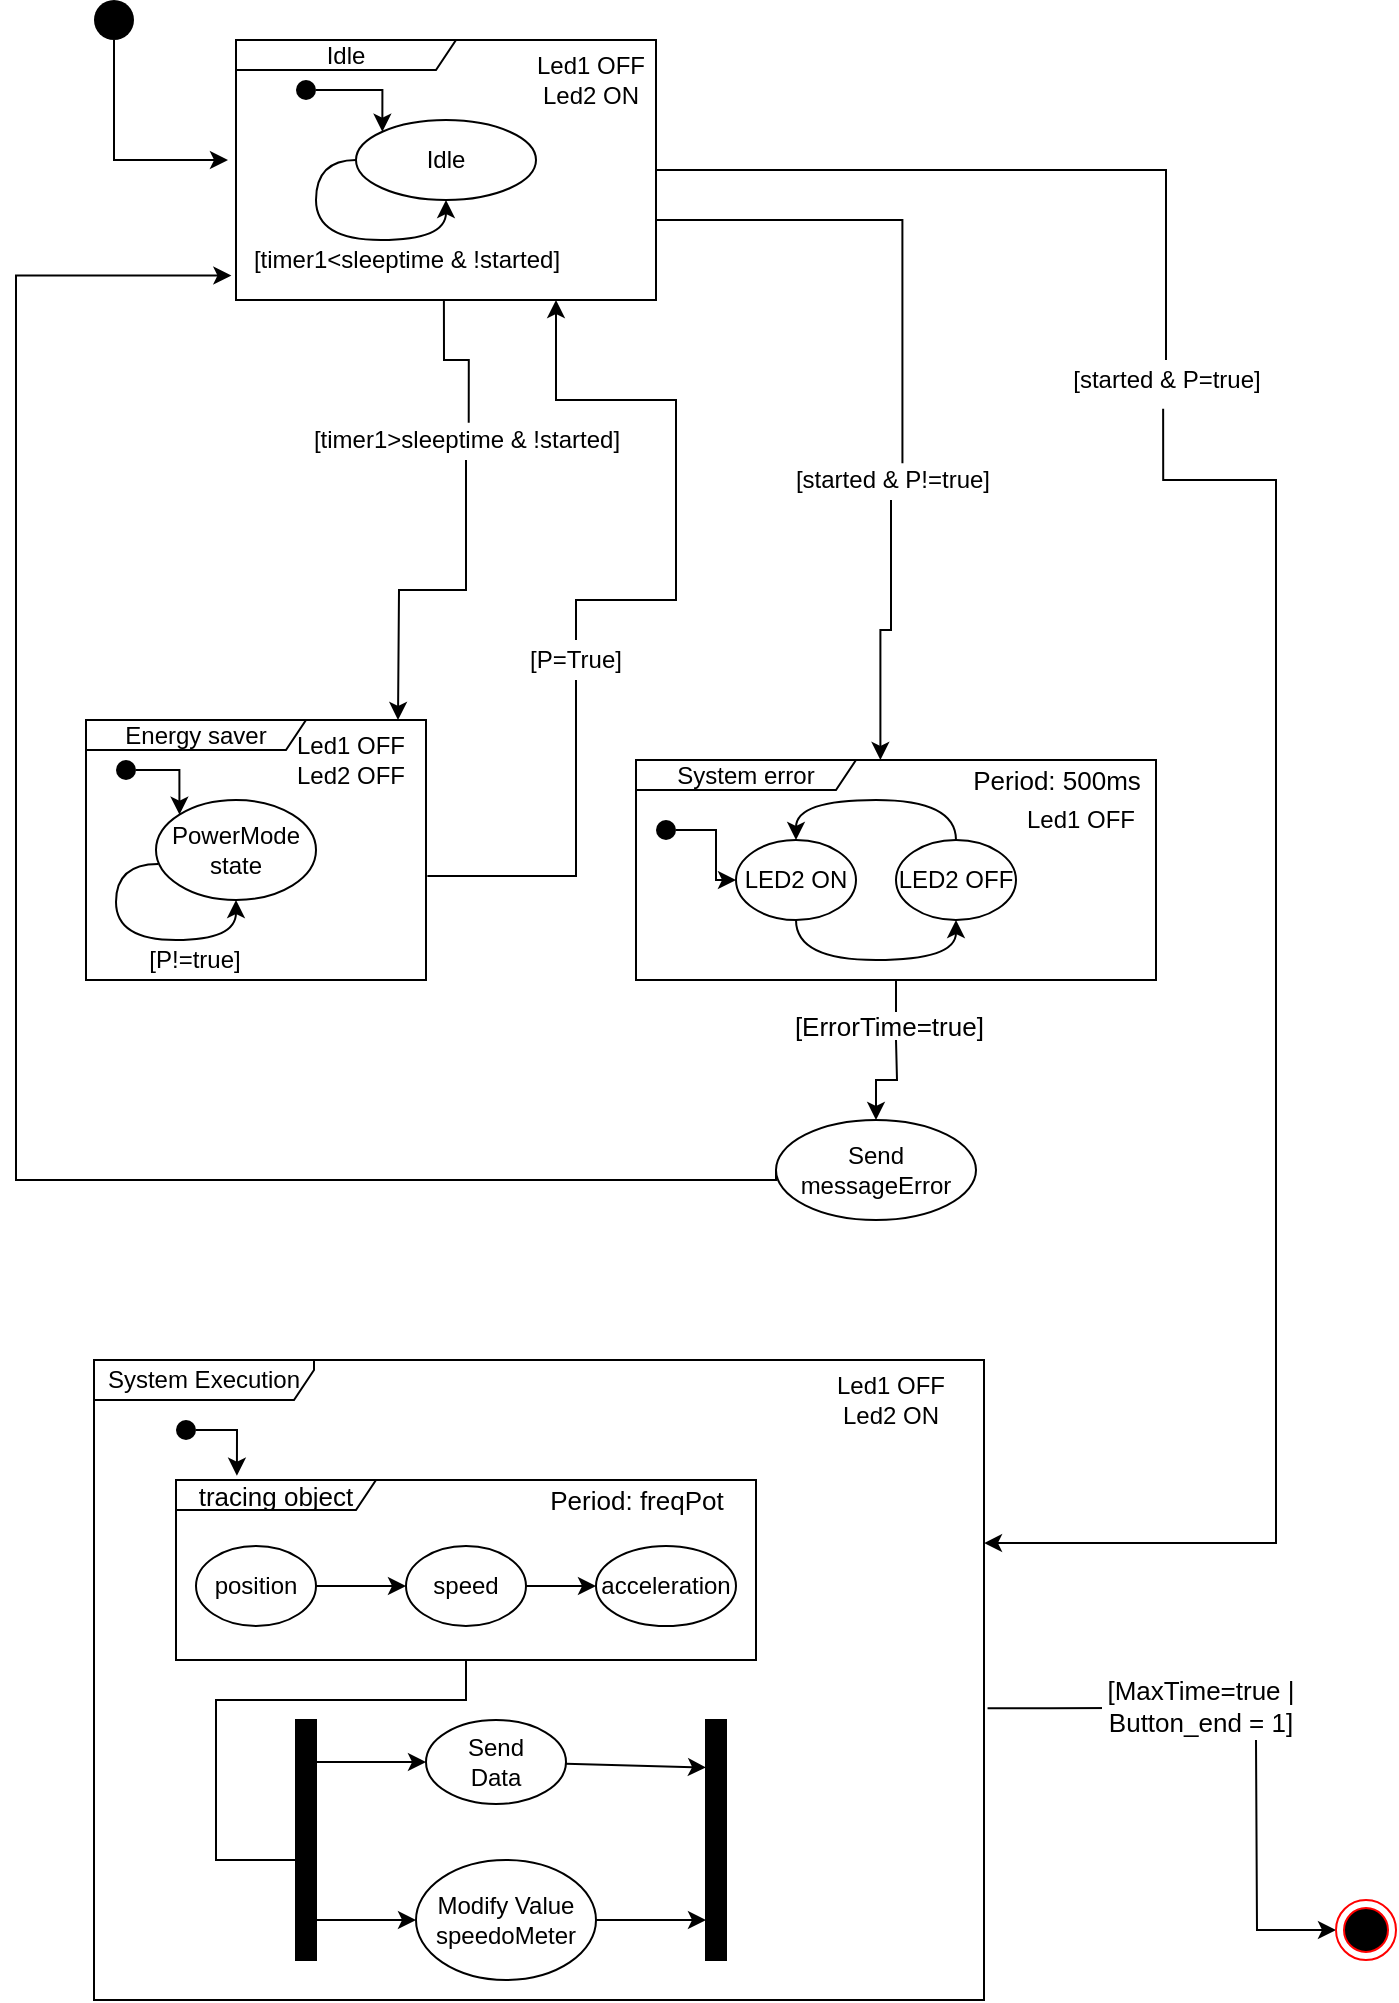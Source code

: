 <mxfile version="13.9.9" type="device"><diagram id="d6_rVm0E9RTTVKPTnrom" name="Page-1"><mxGraphModel dx="1221" dy="645" grid="1" gridSize="10" guides="1" tooltips="1" connect="1" arrows="1" fold="1" page="1" pageScale="1" pageWidth="827" pageHeight="1169" math="0" shadow="0"><root><mxCell id="0"/><mxCell id="1" parent="0"/><mxCell id="WF5BBeiCSltWeyxB4_Ms-3" value="Energy saver" style="shape=umlFrame;whiteSpace=wrap;html=1;width=110;height=15;" parent="1" vertex="1"><mxGeometry x="85" y="470" width="170" height="130" as="geometry"/></mxCell><mxCell id="WF5BBeiCSltWeyxB4_Ms-4" style="edgeStyle=orthogonalEdgeStyle;rounded=0;orthogonalLoop=1;jettySize=auto;html=1;fontSize=13;entryX=-0.011;entryY=0.906;entryDx=0;entryDy=0;entryPerimeter=0;exitX=0;exitY=0.5;exitDx=0;exitDy=0;" parent="1" source="WF5BBeiCSltWeyxB4_Ms-76" target="WF5BBeiCSltWeyxB4_Ms-72" edge="1"><mxGeometry relative="1" as="geometry"><mxPoint x="130" y="325" as="targetPoint"/><Array as="points"><mxPoint x="430" y="700"/><mxPoint x="50" y="700"/><mxPoint x="50" y="248"/></Array><mxPoint x="360" y="700" as="sourcePoint"/></mxGeometry></mxCell><mxCell id="WF5BBeiCSltWeyxB4_Ms-8" value="Idle" style="ellipse;whiteSpace=wrap;html=1;" parent="1" vertex="1"><mxGeometry x="220" y="170" width="90" height="40" as="geometry"/></mxCell><mxCell id="WF5BBeiCSltWeyxB4_Ms-9" style="edgeStyle=orthogonalEdgeStyle;rounded=0;orthogonalLoop=1;jettySize=auto;html=1;exitX=0;exitY=0.5;exitDx=0;exitDy=0;entryX=0.5;entryY=1;entryDx=0;entryDy=0;curved=1;" parent="1" source="WF5BBeiCSltWeyxB4_Ms-8" target="WF5BBeiCSltWeyxB4_Ms-8" edge="1"><mxGeometry relative="1" as="geometry"/></mxCell><mxCell id="WF5BBeiCSltWeyxB4_Ms-10" value="[timer1&amp;lt;sleeptime &amp;amp; !started]" style="text;html=1;align=center;verticalAlign=middle;resizable=0;points=[];autosize=1;" parent="1" vertex="1"><mxGeometry x="160" y="230" width="170" height="20" as="geometry"/></mxCell><mxCell id="WF5BBeiCSltWeyxB4_Ms-63" value="" style="edgeStyle=orthogonalEdgeStyle;rounded=0;orthogonalLoop=1;jettySize=auto;html=1;" parent="1" source="WF5BBeiCSltWeyxB4_Ms-13" edge="1"><mxGeometry relative="1" as="geometry"><mxPoint x="241" y="470" as="targetPoint"/></mxGeometry></mxCell><mxCell id="WF5BBeiCSltWeyxB4_Ms-13" value="[timer1&amp;gt;sleeptime &amp;amp; !started]" style="text;html=1;align=center;verticalAlign=middle;resizable=0;points=[];autosize=1;" parent="1" vertex="1"><mxGeometry x="190" y="320" width="170" height="20" as="geometry"/></mxCell><mxCell id="WF5BBeiCSltWeyxB4_Ms-14" value="[P!=true]" style="text;html=1;align=center;verticalAlign=middle;resizable=0;points=[];autosize=1;" parent="1" vertex="1"><mxGeometry x="109" y="580" width="60" height="20" as="geometry"/></mxCell><mxCell id="WF5BBeiCSltWeyxB4_Ms-15" style="edgeStyle=orthogonalEdgeStyle;rounded=0;orthogonalLoop=1;jettySize=auto;html=1;" parent="1" source="WF5BBeiCSltWeyxB4_Ms-16" edge="1"><mxGeometry relative="1" as="geometry"><Array as="points"><mxPoint x="99" y="190"/><mxPoint x="156" y="190"/></Array><mxPoint x="156" y="190" as="targetPoint"/></mxGeometry></mxCell><mxCell id="WF5BBeiCSltWeyxB4_Ms-16" value="" style="ellipse;fillColor=#000000;strokeColor=none;" parent="1" vertex="1"><mxGeometry x="89" y="110" width="20" height="20" as="geometry"/></mxCell><mxCell id="WF5BBeiCSltWeyxB4_Ms-100" style="edgeStyle=orthogonalEdgeStyle;rounded=0;orthogonalLoop=1;jettySize=auto;html=1;entryX=1;entryY=0.286;entryDx=0;entryDy=0;entryPerimeter=0;endArrow=classic;endFill=1;exitX=0.487;exitY=1.22;exitDx=0;exitDy=0;exitPerimeter=0;" parent="1" source="WF5BBeiCSltWeyxB4_Ms-17" target="WF5BBeiCSltWeyxB4_Ms-40" edge="1"><mxGeometry relative="1" as="geometry"><Array as="points"><mxPoint x="624" y="350"/><mxPoint x="680" y="350"/><mxPoint x="680" y="882"/></Array></mxGeometry></mxCell><mxCell id="WF5BBeiCSltWeyxB4_Ms-17" value="[started &amp;amp; P=true]" style="text;html=1;align=center;verticalAlign=middle;resizable=0;points=[];autosize=1;" parent="1" vertex="1"><mxGeometry x="570" y="290" width="110" height="20" as="geometry"/></mxCell><mxCell id="WF5BBeiCSltWeyxB4_Ms-23" style="rounded=0;orthogonalLoop=1;jettySize=auto;html=1;fontSize=13;endArrow=none;endFill=0;" parent="1" source="WF5BBeiCSltWeyxB4_Ms-25" edge="1"><mxGeometry relative="1" as="geometry"><mxPoint x="490" y="630" as="targetPoint"/></mxGeometry></mxCell><mxCell id="WF5BBeiCSltWeyxB4_Ms-24" value="[ErrorTime=true]&amp;nbsp;" style="edgeLabel;html=1;align=center;verticalAlign=middle;resizable=0;points=[];fontSize=13;" parent="WF5BBeiCSltWeyxB4_Ms-23" vertex="1" connectable="0"><mxGeometry x="-0.499" relative="1" as="geometry"><mxPoint x="-2.41" y="15.01" as="offset"/></mxGeometry></mxCell><mxCell id="WF5BBeiCSltWeyxB4_Ms-25" value="System error" style="shape=umlFrame;whiteSpace=wrap;html=1;width=110;height=15;" parent="1" vertex="1"><mxGeometry x="360" y="490" width="260" height="110" as="geometry"/></mxCell><mxCell id="WF5BBeiCSltWeyxB4_Ms-26" style="edgeStyle=orthogonalEdgeStyle;rounded=0;orthogonalLoop=1;jettySize=auto;html=1;exitX=0.5;exitY=1;exitDx=0;exitDy=0;entryX=0.5;entryY=1;entryDx=0;entryDy=0;curved=1;" parent="1" source="WF5BBeiCSltWeyxB4_Ms-27" target="WF5BBeiCSltWeyxB4_Ms-31" edge="1"><mxGeometry relative="1" as="geometry"/></mxCell><mxCell id="WF5BBeiCSltWeyxB4_Ms-27" value="LED2 ON" style="ellipse;whiteSpace=wrap;html=1;" parent="1" vertex="1"><mxGeometry x="410" y="530" width="60" height="40" as="geometry"/></mxCell><mxCell id="WF5BBeiCSltWeyxB4_Ms-30" style="edgeStyle=orthogonalEdgeStyle;curved=1;rounded=0;orthogonalLoop=1;jettySize=auto;html=1;entryX=0.5;entryY=0;entryDx=0;entryDy=0;fontSize=13;exitX=0.5;exitY=0;exitDx=0;exitDy=0;" parent="1" source="WF5BBeiCSltWeyxB4_Ms-31" target="WF5BBeiCSltWeyxB4_Ms-27" edge="1"><mxGeometry relative="1" as="geometry"/></mxCell><mxCell id="WF5BBeiCSltWeyxB4_Ms-31" value="LED2 OFF" style="ellipse;whiteSpace=wrap;html=1;" parent="1" vertex="1"><mxGeometry x="490" y="530" width="60" height="40" as="geometry"/></mxCell><mxCell id="WF5BBeiCSltWeyxB4_Ms-32" value="Period: 500ms" style="text;html=1;align=center;verticalAlign=middle;resizable=0;points=[];autosize=1;fontSize=13;" parent="1" vertex="1"><mxGeometry x="520" y="490" width="100" height="20" as="geometry"/></mxCell><mxCell id="WF5BBeiCSltWeyxB4_Ms-38" value="PowerMode&lt;br&gt;state" style="ellipse;whiteSpace=wrap;html=1;" parent="1" vertex="1"><mxGeometry x="120" y="510" width="80" height="50" as="geometry"/></mxCell><mxCell id="WF5BBeiCSltWeyxB4_Ms-39" style="edgeStyle=orthogonalEdgeStyle;rounded=0;orthogonalLoop=1;jettySize=auto;html=1;entryX=0.5;entryY=1;entryDx=0;entryDy=0;fontSize=10;curved=1;exitX=0.013;exitY=0.64;exitDx=0;exitDy=0;exitPerimeter=0;" parent="1" source="WF5BBeiCSltWeyxB4_Ms-38" target="WF5BBeiCSltWeyxB4_Ms-38" edge="1"><mxGeometry relative="1" as="geometry"/></mxCell><mxCell id="WF5BBeiCSltWeyxB4_Ms-40" value="System Execution" style="shape=umlFrame;whiteSpace=wrap;html=1;width=110;height=20;" parent="1" vertex="1"><mxGeometry x="89" y="790" width="445" height="320" as="geometry"/></mxCell><mxCell id="WF5BBeiCSltWeyxB4_Ms-41" style="edgeStyle=orthogonalEdgeStyle;rounded=0;orthogonalLoop=1;jettySize=auto;html=1;fontSize=13;entryX=0;entryY=0.5;entryDx=0;entryDy=0;exitX=0.9;exitY=0.25;exitDx=0;exitDy=0;exitPerimeter=0;" parent="1" target="WF5BBeiCSltWeyxB4_Ms-51" edge="1"><mxGeometry relative="1" as="geometry"><mxPoint x="310" y="1000" as="targetPoint"/><mxPoint x="199" y="999" as="sourcePoint"/><Array as="points"><mxPoint x="199" y="991"/></Array></mxGeometry></mxCell><mxCell id="WF5BBeiCSltWeyxB4_Ms-42" style="edgeStyle=none;rounded=0;orthogonalLoop=1;jettySize=auto;html=1;fontSize=13;entryX=0;entryY=0.5;entryDx=0;entryDy=0;exitX=0.2;exitY=0.833;exitDx=0;exitDy=0;exitPerimeter=0;" parent="1" source="WF5BBeiCSltWeyxB4_Ms-57" target="WF5BBeiCSltWeyxB4_Ms-56" edge="1"><mxGeometry relative="1" as="geometry"><mxPoint x="204" y="1070" as="sourcePoint"/></mxGeometry></mxCell><mxCell id="WF5BBeiCSltWeyxB4_Ms-78" style="edgeStyle=orthogonalEdgeStyle;rounded=0;orthogonalLoop=1;jettySize=auto;html=1;entryX=0;entryY=0.583;entryDx=0;entryDy=0;entryPerimeter=0;endArrow=none;endFill=0;" parent="1" source="WF5BBeiCSltWeyxB4_Ms-43" target="WF5BBeiCSltWeyxB4_Ms-57" edge="1"><mxGeometry relative="1" as="geometry"><Array as="points"><mxPoint x="275" y="960"/><mxPoint x="150" y="960"/><mxPoint x="150" y="1040"/></Array></mxGeometry></mxCell><mxCell id="WF5BBeiCSltWeyxB4_Ms-43" value="tracing object" style="shape=umlFrame;whiteSpace=wrap;html=1;fontSize=13;width=100;height=15;" parent="1" vertex="1"><mxGeometry x="130" y="850" width="290" height="90" as="geometry"/></mxCell><mxCell id="WF5BBeiCSltWeyxB4_Ms-44" value="Period: freqPot" style="text;html=1;align=center;verticalAlign=middle;resizable=0;points=[];autosize=1;fontSize=13;" parent="1" vertex="1"><mxGeometry x="310" y="850" width="100" height="20" as="geometry"/></mxCell><mxCell id="WF5BBeiCSltWeyxB4_Ms-45" style="edgeStyle=orthogonalEdgeStyle;rounded=0;orthogonalLoop=1;jettySize=auto;html=1;fontSize=13;" parent="1" source="WF5BBeiCSltWeyxB4_Ms-46" target="WF5BBeiCSltWeyxB4_Ms-48" edge="1"><mxGeometry relative="1" as="geometry"/></mxCell><mxCell id="WF5BBeiCSltWeyxB4_Ms-46" value="position" style="ellipse;whiteSpace=wrap;html=1;" parent="1" vertex="1"><mxGeometry x="140" y="883" width="60" height="40" as="geometry"/></mxCell><mxCell id="WF5BBeiCSltWeyxB4_Ms-47" style="edgeStyle=orthogonalEdgeStyle;rounded=0;orthogonalLoop=1;jettySize=auto;html=1;entryX=0;entryY=0.5;entryDx=0;entryDy=0;fontSize=13;" parent="1" source="WF5BBeiCSltWeyxB4_Ms-48" target="WF5BBeiCSltWeyxB4_Ms-49" edge="1"><mxGeometry relative="1" as="geometry"/></mxCell><mxCell id="WF5BBeiCSltWeyxB4_Ms-48" value="speed" style="ellipse;whiteSpace=wrap;html=1;" parent="1" vertex="1"><mxGeometry x="245" y="883" width="60" height="40" as="geometry"/></mxCell><mxCell id="WF5BBeiCSltWeyxB4_Ms-49" value="acceleration" style="ellipse;whiteSpace=wrap;html=1;" parent="1" vertex="1"><mxGeometry x="340" y="883" width="70" height="40" as="geometry"/></mxCell><mxCell id="WF5BBeiCSltWeyxB4_Ms-50" style="rounded=0;orthogonalLoop=1;jettySize=auto;html=1;fontSize=13;entryX=0;entryY=0.198;entryDx=0;entryDy=0;entryPerimeter=0;" parent="1" source="WF5BBeiCSltWeyxB4_Ms-51" target="WF5BBeiCSltWeyxB4_Ms-58" edge="1"><mxGeometry relative="1" as="geometry"><mxPoint x="460.066" y="993.711" as="targetPoint"/></mxGeometry></mxCell><mxCell id="WF5BBeiCSltWeyxB4_Ms-51" value="Send&lt;br&gt;Data" style="ellipse;whiteSpace=wrap;html=1;" parent="1" vertex="1"><mxGeometry x="255" y="970" width="70" height="42" as="geometry"/></mxCell><mxCell id="WF5BBeiCSltWeyxB4_Ms-55" style="edgeStyle=none;rounded=0;orthogonalLoop=1;jettySize=auto;html=1;fontSize=13;" parent="1" source="WF5BBeiCSltWeyxB4_Ms-56" target="WF5BBeiCSltWeyxB4_Ms-58" edge="1"><mxGeometry relative="1" as="geometry"/></mxCell><mxCell id="WF5BBeiCSltWeyxB4_Ms-56" value="Modify Value speedoMeter" style="ellipse;whiteSpace=wrap;html=1;" parent="1" vertex="1"><mxGeometry x="250" y="1040" width="90" height="60" as="geometry"/></mxCell><mxCell id="WF5BBeiCSltWeyxB4_Ms-57" value="" style="html=1;points=[];perimeter=orthogonalPerimeter;fontSize=13;fillColor=#000000;" parent="1" vertex="1"><mxGeometry x="190" y="970" width="10" height="120" as="geometry"/></mxCell><mxCell id="WF5BBeiCSltWeyxB4_Ms-96" style="edgeStyle=orthogonalEdgeStyle;rounded=0;orthogonalLoop=1;jettySize=auto;html=1;endArrow=none;endFill=0;exitX=1.004;exitY=0.544;exitDx=0;exitDy=0;exitPerimeter=0;" parent="1" source="WF5BBeiCSltWeyxB4_Ms-40" edge="1"><mxGeometry relative="1" as="geometry"><mxPoint x="600" y="964" as="targetPoint"/></mxGeometry></mxCell><mxCell id="WF5BBeiCSltWeyxB4_Ms-58" value="" style="html=1;points=[];perimeter=orthogonalPerimeter;fontSize=13;fillColor=#000000;" parent="1" vertex="1"><mxGeometry x="395" y="970" width="10" height="120" as="geometry"/></mxCell><mxCell id="WF5BBeiCSltWeyxB4_Ms-98" style="edgeStyle=orthogonalEdgeStyle;rounded=0;orthogonalLoop=1;jettySize=auto;html=1;entryX=0.47;entryY=0;entryDx=0;entryDy=0;entryPerimeter=0;endArrow=classic;endFill=1;" parent="1" source="WF5BBeiCSltWeyxB4_Ms-61" target="WF5BBeiCSltWeyxB4_Ms-25" edge="1"><mxGeometry relative="1" as="geometry"/></mxCell><mxCell id="WF5BBeiCSltWeyxB4_Ms-61" value="[started &amp;amp; P!=true]" style="text;html=1;align=center;verticalAlign=middle;resizable=0;points=[];autosize=1;" parent="1" vertex="1"><mxGeometry x="432.5" y="340" width="110" height="20" as="geometry"/></mxCell><mxCell id="WF5BBeiCSltWeyxB4_Ms-70" value="Led1 OFF&lt;br&gt;Led2 ON" style="text;html=1;strokeColor=none;fillColor=none;align=center;verticalAlign=middle;whiteSpace=wrap;rounded=0;" parent="1" vertex="1"><mxGeometry x="455" y="800" width="65" height="20" as="geometry"/></mxCell><mxCell id="WF5BBeiCSltWeyxB4_Ms-74" style="edgeStyle=orthogonalEdgeStyle;rounded=0;orthogonalLoop=1;jettySize=auto;html=1;endArrow=none;endFill=0;exitX=0.495;exitY=0.998;exitDx=0;exitDy=0;exitPerimeter=0;entryX=0.508;entryY=0.07;entryDx=0;entryDy=0;entryPerimeter=0;" parent="1" source="WF5BBeiCSltWeyxB4_Ms-72" target="WF5BBeiCSltWeyxB4_Ms-13" edge="1"><mxGeometry relative="1" as="geometry"><mxPoint x="266" y="320" as="targetPoint"/></mxGeometry></mxCell><mxCell id="WF5BBeiCSltWeyxB4_Ms-97" style="edgeStyle=orthogonalEdgeStyle;rounded=0;orthogonalLoop=1;jettySize=auto;html=1;entryX=0.552;entryY=0.08;entryDx=0;entryDy=0;entryPerimeter=0;endArrow=none;endFill=0;" parent="1" source="WF5BBeiCSltWeyxB4_Ms-72" target="WF5BBeiCSltWeyxB4_Ms-61" edge="1"><mxGeometry relative="1" as="geometry"><Array as="points"><mxPoint x="493" y="220"/></Array></mxGeometry></mxCell><mxCell id="WF5BBeiCSltWeyxB4_Ms-99" style="edgeStyle=orthogonalEdgeStyle;rounded=0;orthogonalLoop=1;jettySize=auto;html=1;endArrow=none;endFill=0;" parent="1" source="WF5BBeiCSltWeyxB4_Ms-72" target="WF5BBeiCSltWeyxB4_Ms-17" edge="1"><mxGeometry relative="1" as="geometry"/></mxCell><mxCell id="WF5BBeiCSltWeyxB4_Ms-104" style="edgeStyle=orthogonalEdgeStyle;rounded=0;orthogonalLoop=1;jettySize=auto;html=1;startArrow=classic;startFill=1;endArrow=none;endFill=0;" parent="1" source="WF5BBeiCSltWeyxB4_Ms-72" target="WF5BBeiCSltWeyxB4_Ms-105" edge="1"><mxGeometry relative="1" as="geometry"><mxPoint x="330" y="440" as="targetPoint"/><Array as="points"><mxPoint x="320" y="310"/><mxPoint x="380" y="310"/><mxPoint x="380" y="410"/><mxPoint x="330" y="410"/></Array></mxGeometry></mxCell><mxCell id="WF5BBeiCSltWeyxB4_Ms-72" value="Idle" style="shape=umlFrame;whiteSpace=wrap;html=1;width=110;height=15;" parent="1" vertex="1"><mxGeometry x="160" y="130" width="210" height="130" as="geometry"/></mxCell><mxCell id="WF5BBeiCSltWeyxB4_Ms-73" value="Led1 OFF&lt;br&gt;Led2 ON" style="text;html=1;strokeColor=none;fillColor=none;align=center;verticalAlign=middle;whiteSpace=wrap;rounded=0;" parent="1" vertex="1"><mxGeometry x="305" y="140" width="65" height="20" as="geometry"/></mxCell><mxCell id="WF5BBeiCSltWeyxB4_Ms-75" value="Led1 OFF&lt;br&gt;Led2 OFF" style="text;html=1;strokeColor=none;fillColor=none;align=center;verticalAlign=middle;whiteSpace=wrap;rounded=0;" parent="1" vertex="1"><mxGeometry x="185" y="480" width="65" height="20" as="geometry"/></mxCell><mxCell id="WF5BBeiCSltWeyxB4_Ms-102" style="edgeStyle=orthogonalEdgeStyle;rounded=0;orthogonalLoop=1;jettySize=auto;html=1;startArrow=classic;startFill=1;endArrow=none;endFill=0;" parent="1" source="WF5BBeiCSltWeyxB4_Ms-76" edge="1"><mxGeometry relative="1" as="geometry"><mxPoint x="490" y="630" as="targetPoint"/></mxGeometry></mxCell><mxCell id="WF5BBeiCSltWeyxB4_Ms-76" value="Send messageError" style="ellipse;whiteSpace=wrap;html=1;" parent="1" vertex="1"><mxGeometry x="430" y="670" width="100" height="50" as="geometry"/></mxCell><mxCell id="WF5BBeiCSltWeyxB4_Ms-80" value="[MaxTime=true |&lt;br&gt;&amp;nbsp;Button_end = 1]&amp;nbsp;" style="edgeLabel;html=1;align=center;verticalAlign=middle;resizable=0;points=[];fontSize=13;" parent="1" vertex="1" connectable="0"><mxGeometry x="669.995" y="980.002" as="geometry"><mxPoint x="-28" y="-17" as="offset"/></mxGeometry></mxCell><mxCell id="WF5BBeiCSltWeyxB4_Ms-101" style="edgeStyle=orthogonalEdgeStyle;rounded=0;orthogonalLoop=1;jettySize=auto;html=1;endArrow=none;endFill=0;startArrow=classic;startFill=1;" parent="1" source="WF5BBeiCSltWeyxB4_Ms-82" edge="1"><mxGeometry relative="1" as="geometry"><mxPoint x="670" y="980" as="targetPoint"/></mxGeometry></mxCell><mxCell id="WF5BBeiCSltWeyxB4_Ms-82" value="" style="ellipse;html=1;shape=endState;fillColor=#000000;strokeColor=#ff0000;" parent="1" vertex="1"><mxGeometry x="710" y="1060" width="30" height="30" as="geometry"/></mxCell><mxCell id="WF5BBeiCSltWeyxB4_Ms-86" style="edgeStyle=orthogonalEdgeStyle;rounded=0;orthogonalLoop=1;jettySize=auto;html=1;entryX=0;entryY=0;entryDx=0;entryDy=0;endArrow=classic;endFill=1;" parent="1" source="WF5BBeiCSltWeyxB4_Ms-85" target="WF5BBeiCSltWeyxB4_Ms-8" edge="1"><mxGeometry relative="1" as="geometry"><Array as="points"><mxPoint x="233" y="155"/></Array></mxGeometry></mxCell><mxCell id="WF5BBeiCSltWeyxB4_Ms-85" value="" style="ellipse;fillColor=#000000;strokeColor=none;" parent="1" vertex="1"><mxGeometry x="190" y="150" width="10" height="10" as="geometry"/></mxCell><mxCell id="WF5BBeiCSltWeyxB4_Ms-89" style="edgeStyle=orthogonalEdgeStyle;rounded=0;orthogonalLoop=1;jettySize=auto;html=1;entryX=0;entryY=0;entryDx=0;entryDy=0;endArrow=classic;endFill=1;" parent="1" source="WF5BBeiCSltWeyxB4_Ms-88" target="WF5BBeiCSltWeyxB4_Ms-38" edge="1"><mxGeometry relative="1" as="geometry"><Array as="points"><mxPoint x="132" y="495"/></Array></mxGeometry></mxCell><mxCell id="WF5BBeiCSltWeyxB4_Ms-88" value="" style="ellipse;fillColor=#000000;strokeColor=none;" parent="1" vertex="1"><mxGeometry x="100" y="490" width="10" height="10" as="geometry"/></mxCell><mxCell id="WF5BBeiCSltWeyxB4_Ms-93" style="edgeStyle=orthogonalEdgeStyle;rounded=0;orthogonalLoop=1;jettySize=auto;html=1;endArrow=classic;endFill=1;" parent="1" source="WF5BBeiCSltWeyxB4_Ms-90" target="WF5BBeiCSltWeyxB4_Ms-27" edge="1"><mxGeometry relative="1" as="geometry"/></mxCell><mxCell id="WF5BBeiCSltWeyxB4_Ms-90" value="" style="ellipse;fillColor=#000000;strokeColor=none;" parent="1" vertex="1"><mxGeometry x="370" y="520" width="10" height="10" as="geometry"/></mxCell><mxCell id="WF5BBeiCSltWeyxB4_Ms-95" style="edgeStyle=orthogonalEdgeStyle;rounded=0;orthogonalLoop=1;jettySize=auto;html=1;entryX=0.105;entryY=-0.024;entryDx=0;entryDy=0;entryPerimeter=0;endArrow=classic;endFill=1;" parent="1" source="WF5BBeiCSltWeyxB4_Ms-94" target="WF5BBeiCSltWeyxB4_Ms-43" edge="1"><mxGeometry relative="1" as="geometry"><Array as="points"><mxPoint x="160" y="825"/></Array></mxGeometry></mxCell><mxCell id="WF5BBeiCSltWeyxB4_Ms-94" value="" style="ellipse;fillColor=#000000;strokeColor=none;" parent="1" vertex="1"><mxGeometry x="130" y="820" width="10" height="10" as="geometry"/></mxCell><mxCell id="WF5BBeiCSltWeyxB4_Ms-106" style="edgeStyle=orthogonalEdgeStyle;rounded=0;orthogonalLoop=1;jettySize=auto;html=1;entryX=1.004;entryY=0.6;entryDx=0;entryDy=0;entryPerimeter=0;startArrow=none;startFill=0;endArrow=none;endFill=0;exitX=0.5;exitY=1;exitDx=0;exitDy=0;" parent="1" source="WF5BBeiCSltWeyxB4_Ms-105" target="WF5BBeiCSltWeyxB4_Ms-3" edge="1"><mxGeometry relative="1" as="geometry"/></mxCell><mxCell id="WF5BBeiCSltWeyxB4_Ms-105" value="[P=True]" style="text;html=1;strokeColor=none;fillColor=none;align=center;verticalAlign=middle;whiteSpace=wrap;rounded=0;" parent="1" vertex="1"><mxGeometry x="310" y="430" width="40" height="20" as="geometry"/></mxCell><mxCell id="WF5BBeiCSltWeyxB4_Ms-107" value="Led1 OFF" style="text;html=1;strokeColor=none;fillColor=none;align=center;verticalAlign=middle;whiteSpace=wrap;rounded=0;" parent="1" vertex="1"><mxGeometry x="550" y="510" width="65" height="20" as="geometry"/></mxCell></root></mxGraphModel></diagram></mxfile>